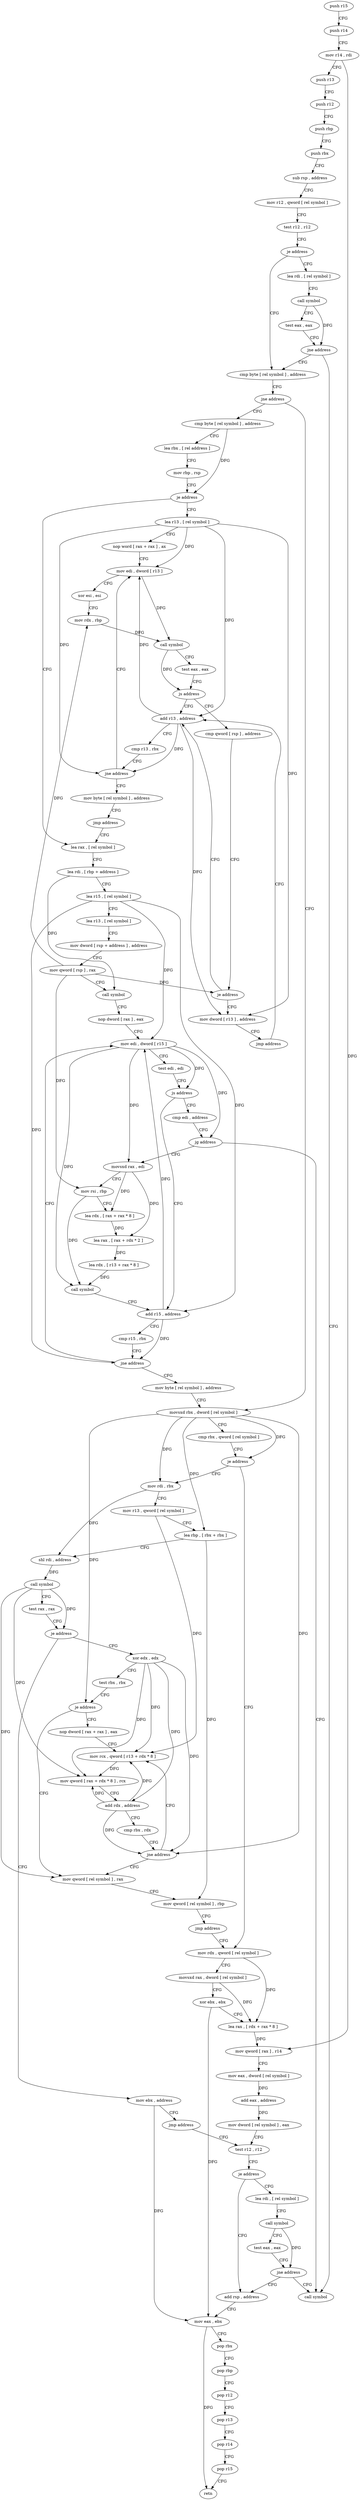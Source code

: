 digraph "func" {
"181840" [label = "push r15" ]
"181842" [label = "push r14" ]
"181844" [label = "mov r14 , rdi" ]
"181847" [label = "push r13" ]
"181849" [label = "push r12" ]
"181851" [label = "push rbp" ]
"181852" [label = "push rbx" ]
"181853" [label = "sub rsp , address" ]
"181860" [label = "mov r12 , qword [ rel symbol ]" ]
"181867" [label = "test r12 , r12" ]
"181870" [label = "je address" ]
"181892" [label = "cmp byte [ rel symbol ] , address" ]
"181872" [label = "lea rdi , [ rel symbol ]" ]
"181899" [label = "jne address" ]
"182032" [label = "movsxd rbx , dword [ rel symbol ]" ]
"181905" [label = "cmp byte [ rel symbol ] , address" ]
"181879" [label = "call symbol" ]
"181884" [label = "test eax , eax" ]
"181886" [label = "jne address" ]
"182298" [label = "call symbol" ]
"182039" [label = "cmp rbx , qword [ rel symbol ]" ]
"182046" [label = "je address" ]
"182208" [label = "mov rdi , rbx" ]
"182052" [label = "mov rdx , qword [ rel symbol ]" ]
"181912" [label = "lea rbx , [ rel address ]" ]
"181919" [label = "mov rbp , rsp" ]
"181922" [label = "je address" ]
"182144" [label = "lea r13 , [ rel symbol ]" ]
"181928" [label = "lea rax , [ rel symbol ]" ]
"182211" [label = "mov r13 , qword [ rel symbol ]" ]
"182218" [label = "lea rbp , [ rbx + rbx ]" ]
"182222" [label = "shl rdi , address" ]
"182226" [label = "call symbol" ]
"182231" [label = "test rax , rax" ]
"182234" [label = "je address" ]
"182303" [label = "mov ebx , address" ]
"182236" [label = "xor edx , edx" ]
"182059" [label = "movsxd rax , dword [ rel symbol ]" ]
"182066" [label = "xor ebx , ebx" ]
"182068" [label = "lea rax , [ rdx + rax * 8 ]" ]
"182072" [label = "mov qword [ rax ] , r14" ]
"182075" [label = "mov eax , dword [ rel symbol ]" ]
"182081" [label = "add eax , address" ]
"182084" [label = "mov dword [ rel symbol ] , eax" ]
"182090" [label = "test r12 , r12" ]
"182151" [label = "nop word [ rax + rax ] , ax" ]
"182160" [label = "mov edi , dword [ r13 ]" ]
"181935" [label = "lea rdi , [ rbp + address ]" ]
"181939" [label = "lea r15 , [ rel symbol ]" ]
"181946" [label = "lea r13 , [ rel symbol ]" ]
"181953" [label = "mov dword [ rsp + address ] , address" ]
"181964" [label = "mov qword [ rsp ] , rax" ]
"181968" [label = "call symbol" ]
"181973" [label = "nop dword [ rax ] , eax" ]
"181976" [label = "mov edi , dword [ r15 ]" ]
"182308" [label = "jmp address" ]
"182238" [label = "test rbx , rbx" ]
"182241" [label = "je address" ]
"182266" [label = "mov qword [ rel symbol ] , rax" ]
"182243" [label = "nop dword [ rax + rax ] , eax" ]
"182115" [label = "add rsp , address" ]
"182122" [label = "mov eax , ebx" ]
"182124" [label = "pop rbx" ]
"182125" [label = "pop rbp" ]
"182126" [label = "pop r12" ]
"182128" [label = "pop r13" ]
"182130" [label = "pop r14" ]
"182132" [label = "pop r15" ]
"182134" [label = "retn" ]
"182095" [label = "lea rdi , [ rel symbol ]" ]
"182102" [label = "call symbol" ]
"182107" [label = "test eax , eax" ]
"182109" [label = "jne address" ]
"182185" [label = "add r13 , address" ]
"182189" [label = "cmp r13 , rbx" ]
"182192" [label = "jne address" ]
"182194" [label = "mov byte [ rel symbol ] , address" ]
"182178" [label = "cmp qword [ rsp ] , address" ]
"182183" [label = "je address" ]
"182288" [label = "mov dword [ r13 ] , address" ]
"182016" [label = "add r15 , address" ]
"182020" [label = "cmp r15 , rbx" ]
"182023" [label = "jne address" ]
"182025" [label = "mov byte [ rel symbol ] , address" ]
"181983" [label = "cmp edi , address" ]
"181986" [label = "jg address" ]
"181992" [label = "movsxd rax , edi" ]
"182093" [label = "je address" ]
"182273" [label = "mov qword [ rel symbol ] , rbp" ]
"182280" [label = "jmp address" ]
"182248" [label = "mov rcx , qword [ r13 + rdx * 8 ]" ]
"182164" [label = "xor esi , esi" ]
"182166" [label = "mov rdx , rbp" ]
"182169" [label = "call symbol" ]
"182174" [label = "test eax , eax" ]
"182176" [label = "js address" ]
"182201" [label = "jmp address" ]
"182296" [label = "jmp address" ]
"181979" [label = "test edi , edi" ]
"181981" [label = "js address" ]
"181995" [label = "mov rsi , rbp" ]
"181998" [label = "lea rdx , [ rax + rax * 8 ]" ]
"182002" [label = "lea rax , [ rax + rdx * 2 ]" ]
"182006" [label = "lea rdx , [ r13 + rax * 8 ]" ]
"182011" [label = "call symbol" ]
"182253" [label = "mov qword [ rax + rdx * 8 ] , rcx" ]
"182257" [label = "add rdx , address" ]
"182261" [label = "cmp rbx , rdx" ]
"182264" [label = "jne address" ]
"181840" -> "181842" [ label = "CFG" ]
"181842" -> "181844" [ label = "CFG" ]
"181844" -> "181847" [ label = "CFG" ]
"181844" -> "182072" [ label = "DFG" ]
"181847" -> "181849" [ label = "CFG" ]
"181849" -> "181851" [ label = "CFG" ]
"181851" -> "181852" [ label = "CFG" ]
"181852" -> "181853" [ label = "CFG" ]
"181853" -> "181860" [ label = "CFG" ]
"181860" -> "181867" [ label = "CFG" ]
"181867" -> "181870" [ label = "CFG" ]
"181870" -> "181892" [ label = "CFG" ]
"181870" -> "181872" [ label = "CFG" ]
"181892" -> "181899" [ label = "CFG" ]
"181872" -> "181879" [ label = "CFG" ]
"181899" -> "182032" [ label = "CFG" ]
"181899" -> "181905" [ label = "CFG" ]
"182032" -> "182039" [ label = "CFG" ]
"182032" -> "182046" [ label = "DFG" ]
"182032" -> "182208" [ label = "DFG" ]
"182032" -> "182218" [ label = "DFG" ]
"182032" -> "182241" [ label = "DFG" ]
"182032" -> "182264" [ label = "DFG" ]
"181905" -> "181912" [ label = "CFG" ]
"181905" -> "181922" [ label = "DFG" ]
"181879" -> "181884" [ label = "CFG" ]
"181879" -> "181886" [ label = "DFG" ]
"181884" -> "181886" [ label = "CFG" ]
"181886" -> "182298" [ label = "CFG" ]
"181886" -> "181892" [ label = "CFG" ]
"182039" -> "182046" [ label = "CFG" ]
"182046" -> "182208" [ label = "CFG" ]
"182046" -> "182052" [ label = "CFG" ]
"182208" -> "182211" [ label = "CFG" ]
"182208" -> "182222" [ label = "DFG" ]
"182052" -> "182059" [ label = "CFG" ]
"182052" -> "182068" [ label = "DFG" ]
"181912" -> "181919" [ label = "CFG" ]
"181919" -> "181922" [ label = "CFG" ]
"181922" -> "182144" [ label = "CFG" ]
"181922" -> "181928" [ label = "CFG" ]
"182144" -> "182151" [ label = "CFG" ]
"182144" -> "182160" [ label = "DFG" ]
"182144" -> "182185" [ label = "DFG" ]
"182144" -> "182192" [ label = "DFG" ]
"182144" -> "182288" [ label = "DFG" ]
"181928" -> "181935" [ label = "CFG" ]
"182211" -> "182218" [ label = "CFG" ]
"182211" -> "182248" [ label = "DFG" ]
"182218" -> "182222" [ label = "CFG" ]
"182218" -> "182273" [ label = "DFG" ]
"182222" -> "182226" [ label = "DFG" ]
"182226" -> "182231" [ label = "CFG" ]
"182226" -> "182234" [ label = "DFG" ]
"182226" -> "182266" [ label = "DFG" ]
"182226" -> "182253" [ label = "DFG" ]
"182231" -> "182234" [ label = "CFG" ]
"182234" -> "182303" [ label = "CFG" ]
"182234" -> "182236" [ label = "CFG" ]
"182303" -> "182308" [ label = "CFG" ]
"182303" -> "182122" [ label = "DFG" ]
"182236" -> "182238" [ label = "CFG" ]
"182236" -> "182248" [ label = "DFG" ]
"182236" -> "182253" [ label = "DFG" ]
"182236" -> "182257" [ label = "DFG" ]
"182236" -> "182264" [ label = "DFG" ]
"182059" -> "182066" [ label = "CFG" ]
"182059" -> "182068" [ label = "DFG" ]
"182066" -> "182068" [ label = "CFG" ]
"182066" -> "182122" [ label = "DFG" ]
"182068" -> "182072" [ label = "DFG" ]
"182072" -> "182075" [ label = "CFG" ]
"182075" -> "182081" [ label = "DFG" ]
"182081" -> "182084" [ label = "DFG" ]
"182084" -> "182090" [ label = "CFG" ]
"182090" -> "182093" [ label = "CFG" ]
"182151" -> "182160" [ label = "CFG" ]
"182160" -> "182164" [ label = "CFG" ]
"182160" -> "182169" [ label = "DFG" ]
"181935" -> "181939" [ label = "CFG" ]
"181935" -> "181968" [ label = "DFG" ]
"181939" -> "181946" [ label = "CFG" ]
"181939" -> "181976" [ label = "DFG" ]
"181939" -> "182016" [ label = "DFG" ]
"181939" -> "182023" [ label = "DFG" ]
"181946" -> "181953" [ label = "CFG" ]
"181953" -> "181964" [ label = "CFG" ]
"181964" -> "181968" [ label = "CFG" ]
"181964" -> "182183" [ label = "DFG" ]
"181964" -> "182166" [ label = "DFG" ]
"181964" -> "181995" [ label = "DFG" ]
"181968" -> "181973" [ label = "CFG" ]
"181973" -> "181976" [ label = "CFG" ]
"181976" -> "181979" [ label = "CFG" ]
"181976" -> "181981" [ label = "DFG" ]
"181976" -> "181986" [ label = "DFG" ]
"181976" -> "181992" [ label = "DFG" ]
"181976" -> "182011" [ label = "DFG" ]
"182308" -> "182090" [ label = "CFG" ]
"182238" -> "182241" [ label = "CFG" ]
"182241" -> "182266" [ label = "CFG" ]
"182241" -> "182243" [ label = "CFG" ]
"182266" -> "182273" [ label = "CFG" ]
"182243" -> "182248" [ label = "CFG" ]
"182115" -> "182122" [ label = "CFG" ]
"182122" -> "182124" [ label = "CFG" ]
"182122" -> "182134" [ label = "DFG" ]
"182124" -> "182125" [ label = "CFG" ]
"182125" -> "182126" [ label = "CFG" ]
"182126" -> "182128" [ label = "CFG" ]
"182128" -> "182130" [ label = "CFG" ]
"182130" -> "182132" [ label = "CFG" ]
"182132" -> "182134" [ label = "CFG" ]
"182095" -> "182102" [ label = "CFG" ]
"182102" -> "182107" [ label = "CFG" ]
"182102" -> "182109" [ label = "DFG" ]
"182107" -> "182109" [ label = "CFG" ]
"182109" -> "182298" [ label = "CFG" ]
"182109" -> "182115" [ label = "CFG" ]
"182185" -> "182189" [ label = "CFG" ]
"182185" -> "182160" [ label = "DFG" ]
"182185" -> "182192" [ label = "DFG" ]
"182185" -> "182288" [ label = "DFG" ]
"182189" -> "182192" [ label = "CFG" ]
"182192" -> "182160" [ label = "CFG" ]
"182192" -> "182194" [ label = "CFG" ]
"182194" -> "182201" [ label = "CFG" ]
"182178" -> "182183" [ label = "CFG" ]
"182183" -> "182288" [ label = "CFG" ]
"182183" -> "182185" [ label = "CFG" ]
"182288" -> "182296" [ label = "CFG" ]
"182016" -> "182020" [ label = "CFG" ]
"182016" -> "181976" [ label = "DFG" ]
"182016" -> "182023" [ label = "DFG" ]
"182020" -> "182023" [ label = "CFG" ]
"182023" -> "181976" [ label = "CFG" ]
"182023" -> "182025" [ label = "CFG" ]
"182025" -> "182032" [ label = "CFG" ]
"181983" -> "181986" [ label = "CFG" ]
"181986" -> "182298" [ label = "CFG" ]
"181986" -> "181992" [ label = "CFG" ]
"181992" -> "181995" [ label = "CFG" ]
"181992" -> "181998" [ label = "DFG" ]
"181992" -> "182002" [ label = "DFG" ]
"182093" -> "182115" [ label = "CFG" ]
"182093" -> "182095" [ label = "CFG" ]
"182273" -> "182280" [ label = "CFG" ]
"182280" -> "182052" [ label = "CFG" ]
"182248" -> "182253" [ label = "DFG" ]
"182164" -> "182166" [ label = "CFG" ]
"182166" -> "182169" [ label = "DFG" ]
"182169" -> "182174" [ label = "CFG" ]
"182169" -> "182176" [ label = "DFG" ]
"182174" -> "182176" [ label = "CFG" ]
"182176" -> "182185" [ label = "CFG" ]
"182176" -> "182178" [ label = "CFG" ]
"182201" -> "181928" [ label = "CFG" ]
"182296" -> "182185" [ label = "CFG" ]
"181979" -> "181981" [ label = "CFG" ]
"181981" -> "182016" [ label = "CFG" ]
"181981" -> "181983" [ label = "CFG" ]
"181995" -> "181998" [ label = "CFG" ]
"181995" -> "182011" [ label = "DFG" ]
"181998" -> "182002" [ label = "DFG" ]
"182002" -> "182006" [ label = "DFG" ]
"182006" -> "182011" [ label = "DFG" ]
"182011" -> "182016" [ label = "CFG" ]
"182253" -> "182257" [ label = "CFG" ]
"182257" -> "182261" [ label = "CFG" ]
"182257" -> "182248" [ label = "DFG" ]
"182257" -> "182253" [ label = "DFG" ]
"182257" -> "182264" [ label = "DFG" ]
"182261" -> "182264" [ label = "CFG" ]
"182264" -> "182248" [ label = "CFG" ]
"182264" -> "182266" [ label = "CFG" ]
}
